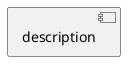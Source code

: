 ' "Deployment" & "Component" & "Archimate" diagrams are actually this
@startuml
[description]
@enduml
